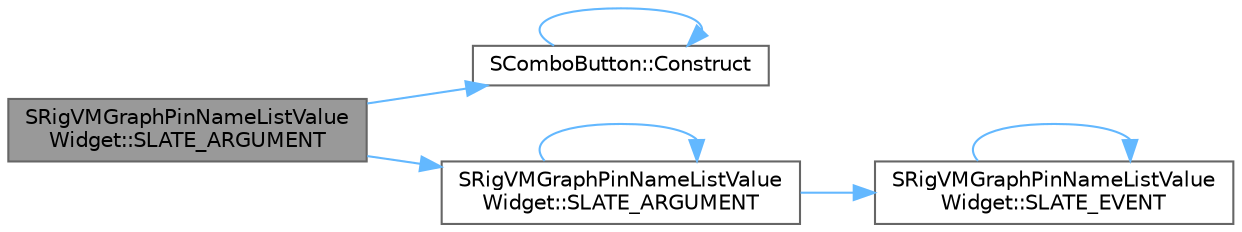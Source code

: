 digraph "SRigVMGraphPinNameListValueWidget::SLATE_ARGUMENT"
{
 // INTERACTIVE_SVG=YES
 // LATEX_PDF_SIZE
  bgcolor="transparent";
  edge [fontname=Helvetica,fontsize=10,labelfontname=Helvetica,labelfontsize=10];
  node [fontname=Helvetica,fontsize=10,shape=box,height=0.2,width=0.4];
  rankdir="LR";
  Node1 [id="Node000001",label="SRigVMGraphPinNameListValue\lWidget::SLATE_ARGUMENT",height=0.2,width=0.4,color="gray40", fillcolor="grey60", style="filled", fontcolor="black",tooltip="Construct the widget from a declaration."];
  Node1 -> Node2 [id="edge1_Node000001_Node000002",color="steelblue1",style="solid",tooltip=" "];
  Node2 [id="Node000002",label="SComboButton::Construct",height=0.2,width=0.4,color="grey40", fillcolor="white", style="filled",URL="$d3/dbc/classSComboButton.html#a713894ddb2a0bbd3bab6e986ef46d02c",tooltip="Construct the widget from a declaration."];
  Node2 -> Node2 [id="edge2_Node000002_Node000002",color="steelblue1",style="solid",tooltip=" "];
  Node1 -> Node3 [id="edge3_Node000001_Node000003",color="steelblue1",style="solid",tooltip=" "];
  Node3 [id="Node000003",label="SRigVMGraphPinNameListValue\lWidget::SLATE_ARGUMENT",height=0.2,width=0.4,color="grey40", fillcolor="white", style="filled",URL="$d1/dd3/classSRigVMGraphPinNameListValueWidget.html#aaed10f8ca2403bea67aec5ef04c8c5c8",tooltip=" "];
  Node3 -> Node3 [id="edge4_Node000003_Node000003",color="steelblue1",style="solid",tooltip=" "];
  Node3 -> Node4 [id="edge5_Node000003_Node000004",color="steelblue1",style="solid",tooltip=" "];
  Node4 [id="Node000004",label="SRigVMGraphPinNameListValue\lWidget::SLATE_EVENT",height=0.2,width=0.4,color="grey40", fillcolor="white", style="filled",URL="$d1/dd3/classSRigVMGraphPinNameListValueWidget.html#afa6ac1ab2c6ccab991b453cd1a255e82",tooltip="Called when combo box is opened, before list is actually created."];
  Node4 -> Node4 [id="edge6_Node000004_Node000004",color="steelblue1",style="solid",tooltip=" "];
}
